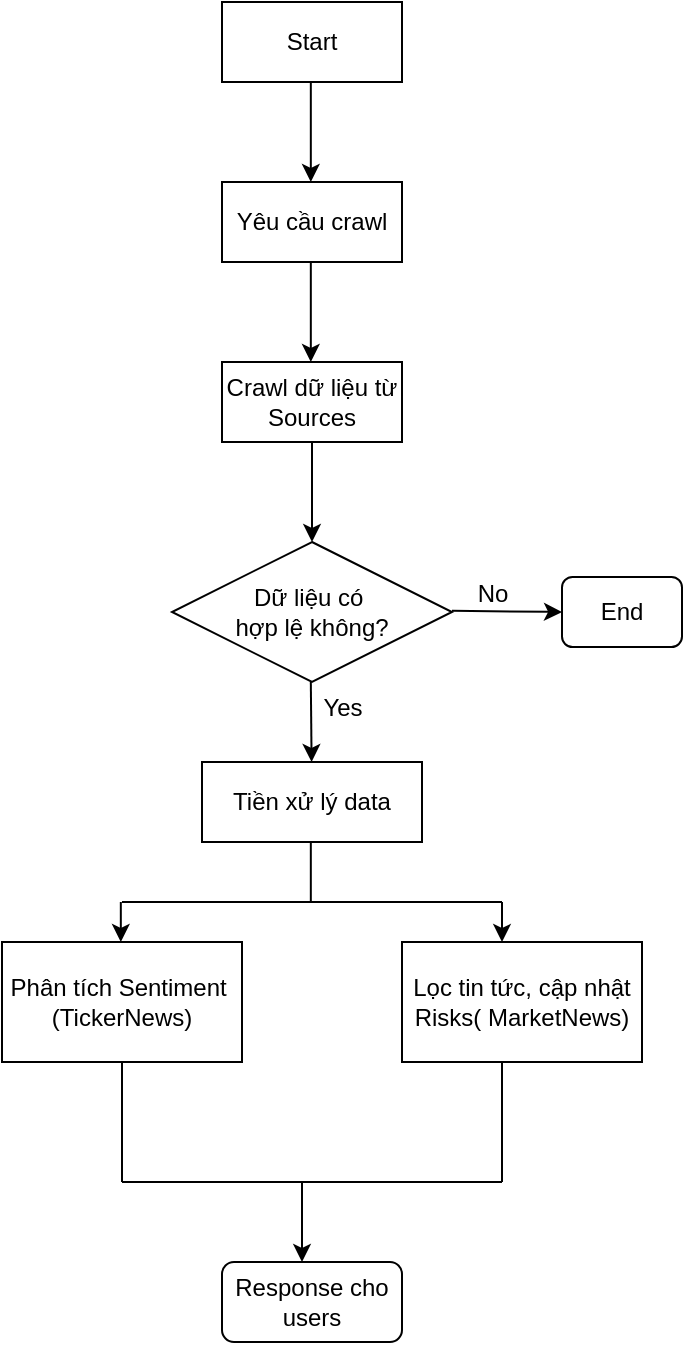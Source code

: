 <mxfile version="28.1.2">
  <diagram name="Page-1" id="9mcJB3wBLEoSoJilxPcq">
    <mxGraphModel dx="540" dy="925" grid="1" gridSize="10" guides="1" tooltips="1" connect="1" arrows="1" fold="1" page="1" pageScale="1" pageWidth="850" pageHeight="1100" math="0" shadow="0">
      <root>
        <mxCell id="0" />
        <mxCell id="1" parent="0" />
        <mxCell id="wWXcaKB92qRnpz49XqFc-1" value="Start" style="rounded=0;whiteSpace=wrap;html=1;" vertex="1" parent="1">
          <mxGeometry x="450" y="130" width="90" height="40" as="geometry" />
        </mxCell>
        <mxCell id="wWXcaKB92qRnpz49XqFc-2" value="" style="endArrow=classic;html=1;rounded=0;" edge="1" parent="1">
          <mxGeometry width="50" height="50" relative="1" as="geometry">
            <mxPoint x="494.41" y="170" as="sourcePoint" />
            <mxPoint x="494.41" y="220" as="targetPoint" />
          </mxGeometry>
        </mxCell>
        <mxCell id="wWXcaKB92qRnpz49XqFc-3" value="Yêu cầu crawl" style="rounded=0;whiteSpace=wrap;html=1;" vertex="1" parent="1">
          <mxGeometry x="450" y="220" width="90" height="40" as="geometry" />
        </mxCell>
        <mxCell id="wWXcaKB92qRnpz49XqFc-4" value="Crawl dữ liệu từ Sources" style="rounded=0;whiteSpace=wrap;html=1;" vertex="1" parent="1">
          <mxGeometry x="450" y="310" width="90" height="40" as="geometry" />
        </mxCell>
        <mxCell id="wWXcaKB92qRnpz49XqFc-5" value="" style="endArrow=classic;html=1;rounded=0;" edge="1" parent="1">
          <mxGeometry width="50" height="50" relative="1" as="geometry">
            <mxPoint x="494.41" y="260" as="sourcePoint" />
            <mxPoint x="494.41" y="310" as="targetPoint" />
          </mxGeometry>
        </mxCell>
        <mxCell id="wWXcaKB92qRnpz49XqFc-6" value="Dữ liệu có&amp;nbsp;&lt;div&gt;hợp lệ không?&lt;/div&gt;" style="rhombus;whiteSpace=wrap;html=1;" vertex="1" parent="1">
          <mxGeometry x="425" y="400" width="140" height="70" as="geometry" />
        </mxCell>
        <mxCell id="wWXcaKB92qRnpz49XqFc-8" value="" style="endArrow=classic;html=1;rounded=0;exitX=0.5;exitY=1;exitDx=0;exitDy=0;entryX=0.5;entryY=0;entryDx=0;entryDy=0;" edge="1" parent="1" source="wWXcaKB92qRnpz49XqFc-4" target="wWXcaKB92qRnpz49XqFc-6">
          <mxGeometry width="50" height="50" relative="1" as="geometry">
            <mxPoint x="490" y="350" as="sourcePoint" />
            <mxPoint x="495" y="390" as="targetPoint" />
          </mxGeometry>
        </mxCell>
        <mxCell id="wWXcaKB92qRnpz49XqFc-9" value="End" style="rounded=1;whiteSpace=wrap;html=1;" vertex="1" parent="1">
          <mxGeometry x="620" y="417.5" width="60" height="35" as="geometry" />
        </mxCell>
        <mxCell id="wWXcaKB92qRnpz49XqFc-10" value="" style="endArrow=classic;html=1;rounded=0;entryX=0;entryY=0.5;entryDx=0;entryDy=0;" edge="1" parent="1" target="wWXcaKB92qRnpz49XqFc-9">
          <mxGeometry width="50" height="50" relative="1" as="geometry">
            <mxPoint x="565" y="434.41" as="sourcePoint" />
            <mxPoint x="595" y="434.41" as="targetPoint" />
          </mxGeometry>
        </mxCell>
        <mxCell id="wWXcaKB92qRnpz49XqFc-11" value="No&lt;div&gt;&lt;br&gt;&lt;/div&gt;" style="text;html=1;align=center;verticalAlign=middle;resizable=0;points=[];autosize=1;strokeColor=none;fillColor=none;" vertex="1" parent="1">
          <mxGeometry x="565" y="412.5" width="40" height="40" as="geometry" />
        </mxCell>
        <mxCell id="wWXcaKB92qRnpz49XqFc-12" value="" style="endArrow=classic;html=1;rounded=0;" edge="1" parent="1" target="wWXcaKB92qRnpz49XqFc-13">
          <mxGeometry width="50" height="50" relative="1" as="geometry">
            <mxPoint x="494.41" y="470" as="sourcePoint" />
            <mxPoint x="494.41" y="520" as="targetPoint" />
          </mxGeometry>
        </mxCell>
        <mxCell id="wWXcaKB92qRnpz49XqFc-13" value="Tiền xử lý data" style="rounded=0;whiteSpace=wrap;html=1;" vertex="1" parent="1">
          <mxGeometry x="440" y="510" width="110" height="40" as="geometry" />
        </mxCell>
        <mxCell id="wWXcaKB92qRnpz49XqFc-15" value="Phân tích Sentiment&amp;nbsp;&lt;div&gt;(TickerNews)&lt;/div&gt;" style="rounded=0;whiteSpace=wrap;html=1;" vertex="1" parent="1">
          <mxGeometry x="340" y="600" width="120" height="60" as="geometry" />
        </mxCell>
        <mxCell id="wWXcaKB92qRnpz49XqFc-16" value="" style="endArrow=none;html=1;rounded=0;" edge="1" parent="1">
          <mxGeometry width="50" height="50" relative="1" as="geometry">
            <mxPoint x="494.41" y="580" as="sourcePoint" />
            <mxPoint x="494.41" y="550" as="targetPoint" />
          </mxGeometry>
        </mxCell>
        <mxCell id="wWXcaKB92qRnpz49XqFc-17" value="" style="endArrow=none;html=1;rounded=0;" edge="1" parent="1">
          <mxGeometry width="50" height="50" relative="1" as="geometry">
            <mxPoint x="400" y="580" as="sourcePoint" />
            <mxPoint x="500" y="580" as="targetPoint" />
          </mxGeometry>
        </mxCell>
        <mxCell id="wWXcaKB92qRnpz49XqFc-18" value="" style="endArrow=classic;html=1;rounded=0;" edge="1" parent="1">
          <mxGeometry width="50" height="50" relative="1" as="geometry">
            <mxPoint x="399.41" y="580" as="sourcePoint" />
            <mxPoint x="399.41" y="600" as="targetPoint" />
          </mxGeometry>
        </mxCell>
        <mxCell id="wWXcaKB92qRnpz49XqFc-19" value="" style="endArrow=none;html=1;rounded=0;" edge="1" parent="1">
          <mxGeometry width="50" height="50" relative="1" as="geometry">
            <mxPoint x="500" y="580" as="sourcePoint" />
            <mxPoint x="590" y="580" as="targetPoint" />
          </mxGeometry>
        </mxCell>
        <mxCell id="wWXcaKB92qRnpz49XqFc-20" value="" style="endArrow=classic;html=1;rounded=0;" edge="1" parent="1">
          <mxGeometry width="50" height="50" relative="1" as="geometry">
            <mxPoint x="590" y="580" as="sourcePoint" />
            <mxPoint x="590" y="600" as="targetPoint" />
          </mxGeometry>
        </mxCell>
        <mxCell id="wWXcaKB92qRnpz49XqFc-21" value="Lọc tin tức, cập nhật Risks( MarketNews)" style="rounded=0;whiteSpace=wrap;html=1;" vertex="1" parent="1">
          <mxGeometry x="540" y="600" width="120" height="60" as="geometry" />
        </mxCell>
        <mxCell id="wWXcaKB92qRnpz49XqFc-25" value="" style="endArrow=none;html=1;rounded=0;" edge="1" parent="1">
          <mxGeometry width="50" height="50" relative="1" as="geometry">
            <mxPoint x="400" y="720" as="sourcePoint" />
            <mxPoint x="400" y="660" as="targetPoint" />
          </mxGeometry>
        </mxCell>
        <mxCell id="wWXcaKB92qRnpz49XqFc-26" value="" style="endArrow=none;html=1;rounded=0;" edge="1" parent="1">
          <mxGeometry width="50" height="50" relative="1" as="geometry">
            <mxPoint x="400" y="720" as="sourcePoint" />
            <mxPoint x="590" y="720" as="targetPoint" />
          </mxGeometry>
        </mxCell>
        <mxCell id="wWXcaKB92qRnpz49XqFc-27" value="" style="endArrow=none;html=1;rounded=0;" edge="1" parent="1">
          <mxGeometry width="50" height="50" relative="1" as="geometry">
            <mxPoint x="590" y="720" as="sourcePoint" />
            <mxPoint x="590" y="660" as="targetPoint" />
          </mxGeometry>
        </mxCell>
        <mxCell id="wWXcaKB92qRnpz49XqFc-28" value="" style="endArrow=classic;html=1;rounded=0;" edge="1" parent="1">
          <mxGeometry width="50" height="50" relative="1" as="geometry">
            <mxPoint x="490" y="720" as="sourcePoint" />
            <mxPoint x="490" y="760" as="targetPoint" />
          </mxGeometry>
        </mxCell>
        <mxCell id="wWXcaKB92qRnpz49XqFc-29" value="Response cho users" style="rounded=1;whiteSpace=wrap;html=1;" vertex="1" parent="1">
          <mxGeometry x="450" y="760" width="90" height="40" as="geometry" />
        </mxCell>
        <mxCell id="wWXcaKB92qRnpz49XqFc-30" value="Yes&lt;div&gt;&lt;br&gt;&lt;/div&gt;" style="text;html=1;align=center;verticalAlign=middle;resizable=0;points=[];autosize=1;strokeColor=none;fillColor=none;" vertex="1" parent="1">
          <mxGeometry x="490" y="470" width="40" height="40" as="geometry" />
        </mxCell>
      </root>
    </mxGraphModel>
  </diagram>
</mxfile>
